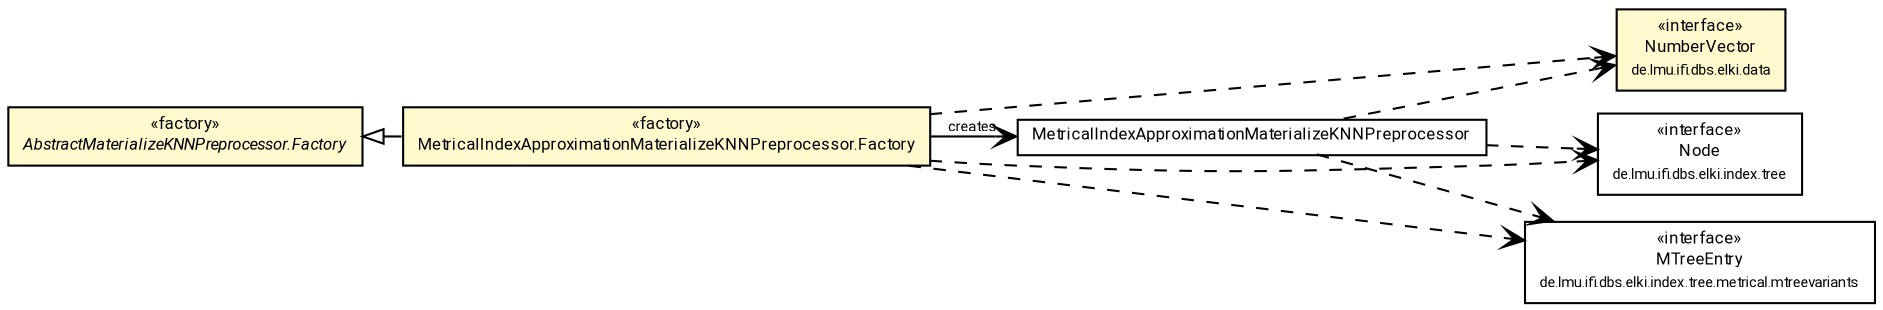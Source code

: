 #!/usr/local/bin/dot
#
# Class diagram 
# Generated by UMLGraph version R5_7_2-60-g0e99a6 (http://www.spinellis.gr/umlgraph/)
#

digraph G {
	graph [fontnames="svg"]
	edge [fontname="Roboto",fontsize=7,labelfontname="Roboto",labelfontsize=7,color="black"];
	node [fontname="Roboto",fontcolor="black",fontsize=8,shape=plaintext,margin=0,width=0,height=0];
	nodesep=0.15;
	ranksep=0.25;
	rankdir=LR;
	// de.lmu.ifi.dbs.elki.data.NumberVector
	c6900243 [label=<<table title="de.lmu.ifi.dbs.elki.data.NumberVector" border="0" cellborder="1" cellspacing="0" cellpadding="2" bgcolor="LemonChiffon" href="../../../data/NumberVector.html" target="_parent">
		<tr><td><table border="0" cellspacing="0" cellpadding="1">
		<tr><td align="center" balign="center"> &#171;interface&#187; </td></tr>
		<tr><td align="center" balign="center"> <font face="Roboto">NumberVector</font> </td></tr>
		<tr><td align="center" balign="center"> <font face="Roboto" point-size="7.0">de.lmu.ifi.dbs.elki.data</font> </td></tr>
		</table></td></tr>
		</table>>, URL="../../../data/NumberVector.html"];
	// de.lmu.ifi.dbs.elki.index.tree.Node<E extends de.lmu.ifi.dbs.elki.index.tree.Entry>
	c6901408 [label=<<table title="de.lmu.ifi.dbs.elki.index.tree.Node" border="0" cellborder="1" cellspacing="0" cellpadding="2" href="../../tree/Node.html" target="_parent">
		<tr><td><table border="0" cellspacing="0" cellpadding="1">
		<tr><td align="center" balign="center"> &#171;interface&#187; </td></tr>
		<tr><td align="center" balign="center"> <font face="Roboto">Node</font> </td></tr>
		<tr><td align="center" balign="center"> <font face="Roboto" point-size="7.0">de.lmu.ifi.dbs.elki.index.tree</font> </td></tr>
		</table></td></tr>
		</table>>, URL="../../tree/Node.html"];
	// de.lmu.ifi.dbs.elki.index.tree.metrical.mtreevariants.MTreeEntry
	c6901443 [label=<<table title="de.lmu.ifi.dbs.elki.index.tree.metrical.mtreevariants.MTreeEntry" border="0" cellborder="1" cellspacing="0" cellpadding="2" href="../../tree/metrical/mtreevariants/MTreeEntry.html" target="_parent">
		<tr><td><table border="0" cellspacing="0" cellpadding="1">
		<tr><td align="center" balign="center"> &#171;interface&#187; </td></tr>
		<tr><td align="center" balign="center"> <font face="Roboto">MTreeEntry</font> </td></tr>
		<tr><td align="center" balign="center"> <font face="Roboto" point-size="7.0">de.lmu.ifi.dbs.elki.index.tree.metrical.mtreevariants</font> </td></tr>
		</table></td></tr>
		</table>>, URL="../../tree/metrical/mtreevariants/MTreeEntry.html"];
	// de.lmu.ifi.dbs.elki.index.preprocessed.knn.MetricalIndexApproximationMaterializeKNNPreprocessor<O extends de.lmu.ifi.dbs.elki.data.NumberVector, N extends de.lmu.ifi.dbs.elki.index.tree.Node<E>, E extends de.lmu.ifi.dbs.elki.index.tree.metrical.mtreevariants.MTreeEntry>
	c6901524 [label=<<table title="de.lmu.ifi.dbs.elki.index.preprocessed.knn.MetricalIndexApproximationMaterializeKNNPreprocessor" border="0" cellborder="1" cellspacing="0" cellpadding="2" href="MetricalIndexApproximationMaterializeKNNPreprocessor.html" target="_parent">
		<tr><td><table border="0" cellspacing="0" cellpadding="1">
		<tr><td align="center" balign="center"> <font face="Roboto">MetricalIndexApproximationMaterializeKNNPreprocessor</font> </td></tr>
		</table></td></tr>
		</table>>, URL="MetricalIndexApproximationMaterializeKNNPreprocessor.html"];
	// de.lmu.ifi.dbs.elki.index.preprocessed.knn.MetricalIndexApproximationMaterializeKNNPreprocessor.Factory<O extends de.lmu.ifi.dbs.elki.data.NumberVector, N extends de.lmu.ifi.dbs.elki.index.tree.Node<E>, E extends de.lmu.ifi.dbs.elki.index.tree.metrical.mtreevariants.MTreeEntry>
	c6901525 [label=<<table title="de.lmu.ifi.dbs.elki.index.preprocessed.knn.MetricalIndexApproximationMaterializeKNNPreprocessor.Factory" border="0" cellborder="1" cellspacing="0" cellpadding="2" bgcolor="lemonChiffon" href="MetricalIndexApproximationMaterializeKNNPreprocessor.Factory.html" target="_parent">
		<tr><td><table border="0" cellspacing="0" cellpadding="1">
		<tr><td align="center" balign="center"> &#171;factory&#187; </td></tr>
		<tr><td align="center" balign="center"> <font face="Roboto">MetricalIndexApproximationMaterializeKNNPreprocessor.Factory</font> </td></tr>
		</table></td></tr>
		</table>>, URL="MetricalIndexApproximationMaterializeKNNPreprocessor.Factory.html"];
	// de.lmu.ifi.dbs.elki.index.preprocessed.knn.AbstractMaterializeKNNPreprocessor.Factory<O>
	c6901564 [label=<<table title="de.lmu.ifi.dbs.elki.index.preprocessed.knn.AbstractMaterializeKNNPreprocessor.Factory" border="0" cellborder="1" cellspacing="0" cellpadding="2" bgcolor="LemonChiffon" href="AbstractMaterializeKNNPreprocessor.Factory.html" target="_parent">
		<tr><td><table border="0" cellspacing="0" cellpadding="1">
		<tr><td align="center" balign="center"> &#171;factory&#187; </td></tr>
		<tr><td align="center" balign="center"> <font face="Roboto"><i>AbstractMaterializeKNNPreprocessor.Factory</i></font> </td></tr>
		</table></td></tr>
		</table>>, URL="AbstractMaterializeKNNPreprocessor.Factory.html"];
	// de.lmu.ifi.dbs.elki.index.preprocessed.knn.MetricalIndexApproximationMaterializeKNNPreprocessor.Factory<O extends de.lmu.ifi.dbs.elki.data.NumberVector, N extends de.lmu.ifi.dbs.elki.index.tree.Node<E>, E extends de.lmu.ifi.dbs.elki.index.tree.metrical.mtreevariants.MTreeEntry> extends de.lmu.ifi.dbs.elki.index.preprocessed.knn.AbstractMaterializeKNNPreprocessor.Factory<O>
	c6901564 -> c6901525 [arrowtail=empty,dir=back,weight=10];
	// de.lmu.ifi.dbs.elki.index.preprocessed.knn.MetricalIndexApproximationMaterializeKNNPreprocessor.Factory<O extends de.lmu.ifi.dbs.elki.data.NumberVector, N extends de.lmu.ifi.dbs.elki.index.tree.Node<E>, E extends de.lmu.ifi.dbs.elki.index.tree.metrical.mtreevariants.MTreeEntry> navassoc de.lmu.ifi.dbs.elki.index.preprocessed.knn.MetricalIndexApproximationMaterializeKNNPreprocessor<O extends de.lmu.ifi.dbs.elki.data.NumberVector, N extends de.lmu.ifi.dbs.elki.index.tree.Node<E>, E extends de.lmu.ifi.dbs.elki.index.tree.metrical.mtreevariants.MTreeEntry>
	c6901525 -> c6901524 [arrowhead=open,weight=1,label="creates"];
	// de.lmu.ifi.dbs.elki.index.preprocessed.knn.MetricalIndexApproximationMaterializeKNNPreprocessor<O extends de.lmu.ifi.dbs.elki.data.NumberVector, N extends de.lmu.ifi.dbs.elki.index.tree.Node<E>, E extends de.lmu.ifi.dbs.elki.index.tree.metrical.mtreevariants.MTreeEntry> depend de.lmu.ifi.dbs.elki.index.tree.metrical.mtreevariants.MTreeEntry
	c6901524 -> c6901443 [arrowhead=open,style=dashed,weight=0];
	// de.lmu.ifi.dbs.elki.index.preprocessed.knn.MetricalIndexApproximationMaterializeKNNPreprocessor<O extends de.lmu.ifi.dbs.elki.data.NumberVector, N extends de.lmu.ifi.dbs.elki.index.tree.Node<E>, E extends de.lmu.ifi.dbs.elki.index.tree.metrical.mtreevariants.MTreeEntry> depend de.lmu.ifi.dbs.elki.data.NumberVector
	c6901524 -> c6900243 [arrowhead=open,style=dashed,weight=0];
	// de.lmu.ifi.dbs.elki.index.preprocessed.knn.MetricalIndexApproximationMaterializeKNNPreprocessor<O extends de.lmu.ifi.dbs.elki.data.NumberVector, N extends de.lmu.ifi.dbs.elki.index.tree.Node<E>, E extends de.lmu.ifi.dbs.elki.index.tree.metrical.mtreevariants.MTreeEntry> depend de.lmu.ifi.dbs.elki.index.tree.Node<E extends de.lmu.ifi.dbs.elki.index.tree.Entry>
	c6901524 -> c6901408 [arrowhead=open,style=dashed,weight=0];
	// de.lmu.ifi.dbs.elki.index.preprocessed.knn.MetricalIndexApproximationMaterializeKNNPreprocessor.Factory<O extends de.lmu.ifi.dbs.elki.data.NumberVector, N extends de.lmu.ifi.dbs.elki.index.tree.Node<E>, E extends de.lmu.ifi.dbs.elki.index.tree.metrical.mtreevariants.MTreeEntry> depend de.lmu.ifi.dbs.elki.index.tree.Node<E extends de.lmu.ifi.dbs.elki.index.tree.Entry>
	c6901525 -> c6901408 [arrowhead=open,style=dashed,weight=0];
	// de.lmu.ifi.dbs.elki.index.preprocessed.knn.MetricalIndexApproximationMaterializeKNNPreprocessor.Factory<O extends de.lmu.ifi.dbs.elki.data.NumberVector, N extends de.lmu.ifi.dbs.elki.index.tree.Node<E>, E extends de.lmu.ifi.dbs.elki.index.tree.metrical.mtreevariants.MTreeEntry> depend de.lmu.ifi.dbs.elki.index.tree.metrical.mtreevariants.MTreeEntry
	c6901525 -> c6901443 [arrowhead=open,style=dashed,weight=0];
	// de.lmu.ifi.dbs.elki.index.preprocessed.knn.MetricalIndexApproximationMaterializeKNNPreprocessor.Factory<O extends de.lmu.ifi.dbs.elki.data.NumberVector, N extends de.lmu.ifi.dbs.elki.index.tree.Node<E>, E extends de.lmu.ifi.dbs.elki.index.tree.metrical.mtreevariants.MTreeEntry> depend de.lmu.ifi.dbs.elki.data.NumberVector
	c6901525 -> c6900243 [arrowhead=open,style=dashed,weight=0];
}

